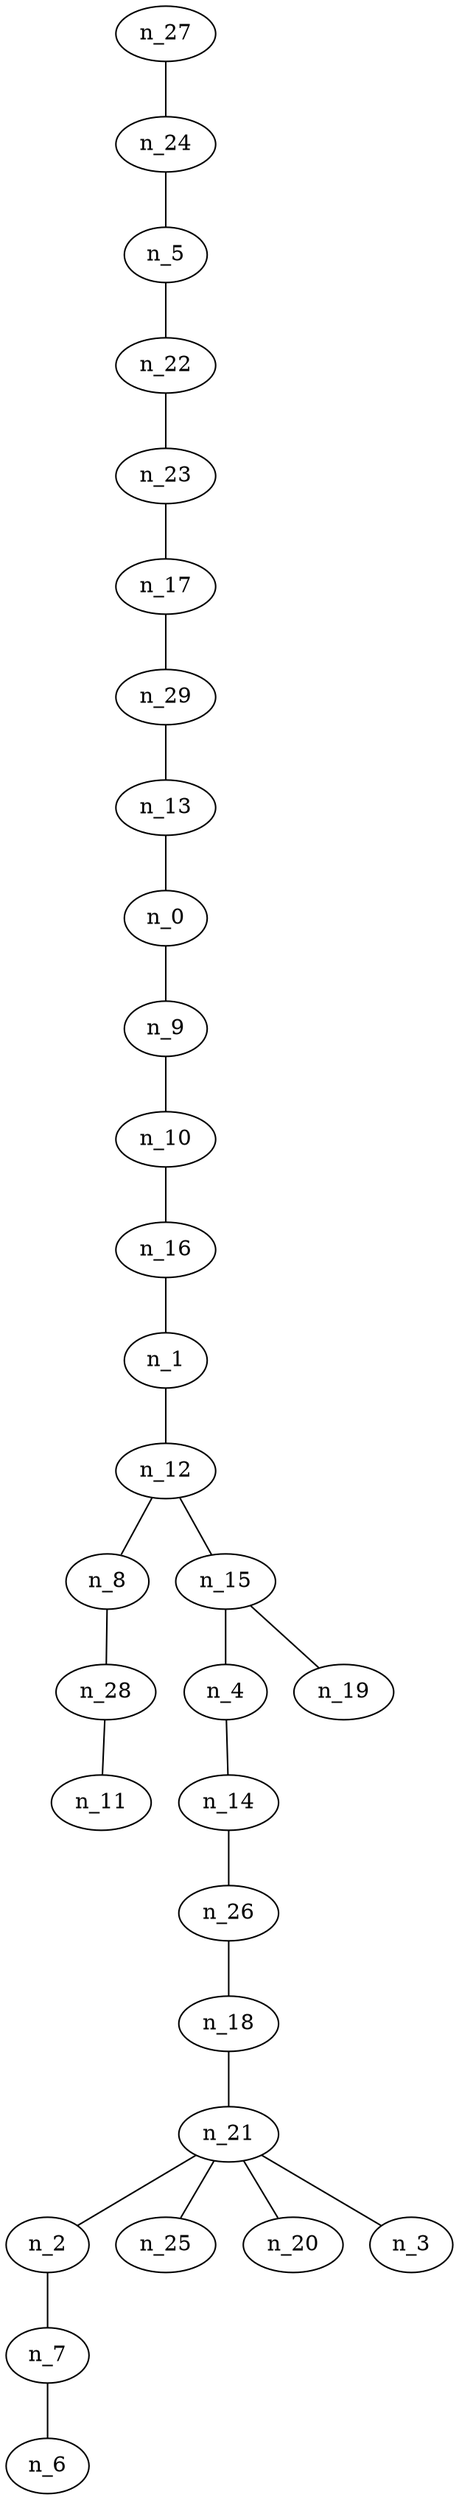 graph arbol4 {
n_0--n_9
n_1--n_12
n_2--n_7
n_4--n_14
n_5--n_22
n_7--n_6
n_8--n_28
n_9--n_10
n_10--n_16
n_12--n_15
n_12--n_8
n_13--n_0
n_14--n_26
n_15--n_4
n_15--n_19
n_16--n_1
n_17--n_29
n_18--n_21
n_21--n_25
n_21--n_2
n_21--n_20
n_21--n_3
n_22--n_23
n_23--n_17
n_24--n_5
n_26--n_18
n_27--n_24
n_28--n_11
n_29--n_13
}